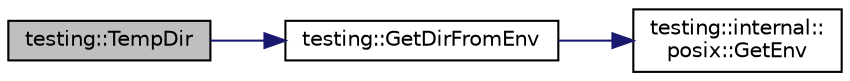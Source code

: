 digraph "testing::TempDir"
{
 // LATEX_PDF_SIZE
  bgcolor="transparent";
  edge [fontname="Helvetica",fontsize="10",labelfontname="Helvetica",labelfontsize="10"];
  node [fontname="Helvetica",fontsize="10",shape=record];
  rankdir="LR";
  Node1 [label="testing::TempDir",height=0.2,width=0.4,color="black", fillcolor="grey75", style="filled", fontcolor="black",tooltip=" "];
  Node1 -> Node2 [color="midnightblue",fontsize="10",style="solid",fontname="Helvetica"];
  Node2 [label="testing::GetDirFromEnv",height=0.2,width=0.4,color="black",URL="$namespacetesting.html#a72101386c3c70677cf1b9a29d86e5b7a",tooltip=" "];
  Node2 -> Node3 [color="midnightblue",fontsize="10",style="solid",fontname="Helvetica"];
  Node3 [label="testing::internal::\lposix::GetEnv",height=0.2,width=0.4,color="black",URL="$namespacetesting_1_1internal_1_1posix.html#a1d5e3da5a27eed25986859fa83cafe95",tooltip=" "];
}
